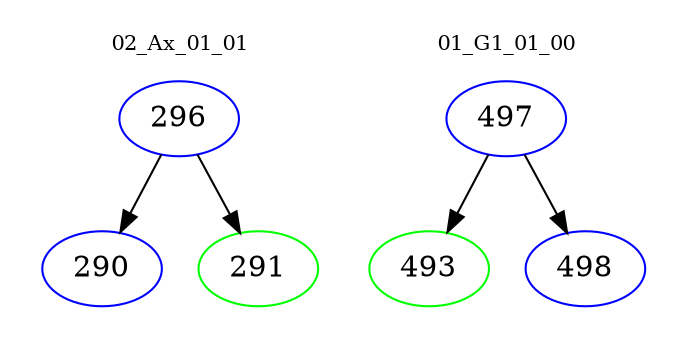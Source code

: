 digraph{
subgraph cluster_0 {
color = white
label = "02_Ax_01_01";
fontsize=10;
T0_296 [label="296", color="blue"]
T0_296 -> T0_290 [color="black"]
T0_290 [label="290", color="blue"]
T0_296 -> T0_291 [color="black"]
T0_291 [label="291", color="green"]
}
subgraph cluster_1 {
color = white
label = "01_G1_01_00";
fontsize=10;
T1_497 [label="497", color="blue"]
T1_497 -> T1_493 [color="black"]
T1_493 [label="493", color="green"]
T1_497 -> T1_498 [color="black"]
T1_498 [label="498", color="blue"]
}
}
